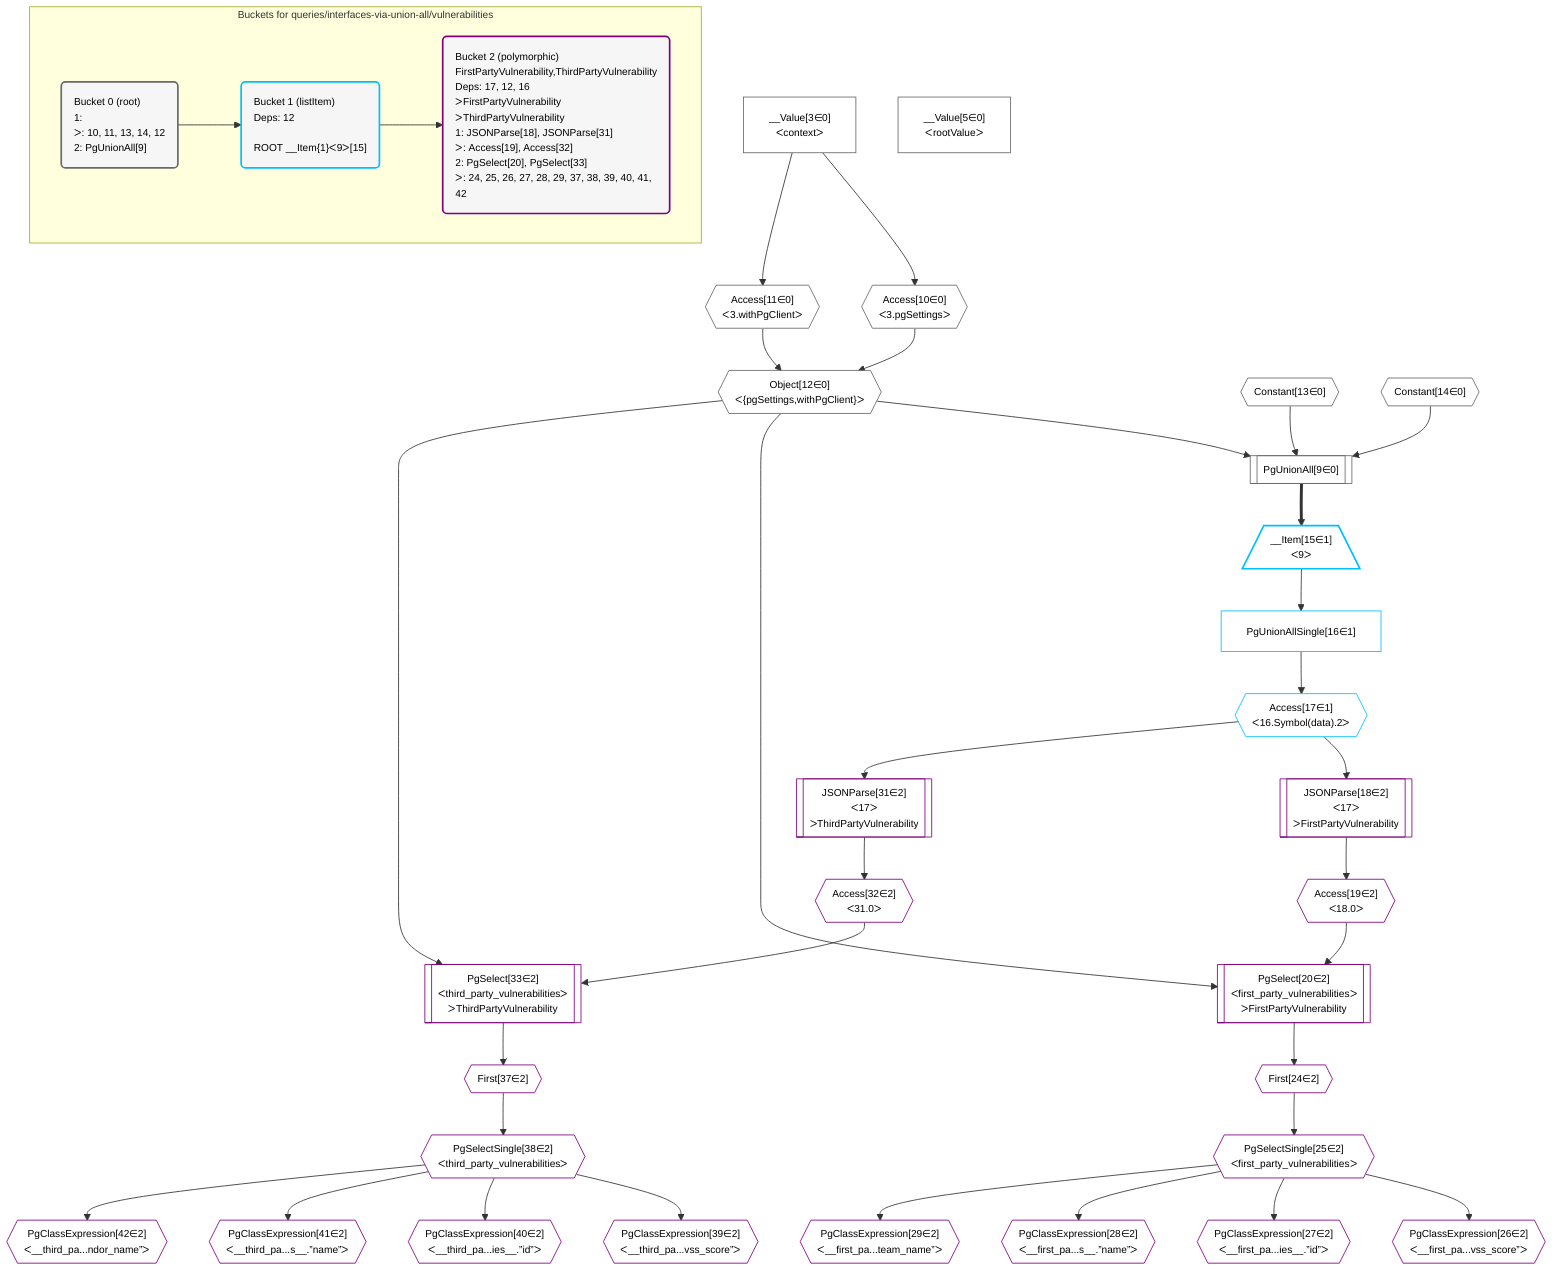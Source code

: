 %%{init: {'themeVariables': { 'fontSize': '12px'}}}%%
graph TD
    classDef path fill:#eee,stroke:#000,color:#000
    classDef plan fill:#fff,stroke-width:1px,color:#000
    classDef itemplan fill:#fff,stroke-width:2px,color:#000
    classDef unbatchedplan fill:#dff,stroke-width:1px,color:#000
    classDef sideeffectplan fill:#fcc,stroke-width:2px,color:#000
    classDef bucket fill:#f6f6f6,color:#000,stroke-width:2px,text-align:left


    %% define steps
    __Value3["__Value[3∈0]<br />ᐸcontextᐳ"]:::plan
    __Value5["__Value[5∈0]<br />ᐸrootValueᐳ"]:::plan
    Access10{{"Access[10∈0]<br />ᐸ3.pgSettingsᐳ"}}:::plan
    Access11{{"Access[11∈0]<br />ᐸ3.withPgClientᐳ"}}:::plan
    Object12{{"Object[12∈0]<br />ᐸ{pgSettings,withPgClient}ᐳ"}}:::plan
    Constant13{{"Constant[13∈0]"}}:::plan
    Constant14{{"Constant[14∈0]"}}:::plan
    PgUnionAll9[["PgUnionAll[9∈0]"]]:::plan
    __Item15[/"__Item[15∈1]<br />ᐸ9ᐳ"\]:::itemplan
    PgUnionAllSingle16["PgUnionAllSingle[16∈1]"]:::plan
    Access17{{"Access[17∈1]<br />ᐸ16.Symbol(data).2ᐳ"}}:::plan
    JSONParse18[["JSONParse[18∈2]<br />ᐸ17ᐳ<br />ᐳFirstPartyVulnerability"]]:::plan
    Access19{{"Access[19∈2]<br />ᐸ18.0ᐳ"}}:::plan
    PgSelect20[["PgSelect[20∈2]<br />ᐸfirst_party_vulnerabilitiesᐳ<br />ᐳFirstPartyVulnerability"]]:::plan
    First24{{"First[24∈2]"}}:::plan
    PgSelectSingle25{{"PgSelectSingle[25∈2]<br />ᐸfirst_party_vulnerabilitiesᐳ"}}:::plan
    PgClassExpression26{{"PgClassExpression[26∈2]<br />ᐸ__first_pa...vss_score”ᐳ"}}:::plan
    PgClassExpression27{{"PgClassExpression[27∈2]<br />ᐸ__first_pa...ies__.”id”ᐳ"}}:::plan
    PgClassExpression28{{"PgClassExpression[28∈2]<br />ᐸ__first_pa...s__.”name”ᐳ"}}:::plan
    PgClassExpression29{{"PgClassExpression[29∈2]<br />ᐸ__first_pa...team_name”ᐳ"}}:::plan
    JSONParse31[["JSONParse[31∈2]<br />ᐸ17ᐳ<br />ᐳThirdPartyVulnerability"]]:::plan
    Access32{{"Access[32∈2]<br />ᐸ31.0ᐳ"}}:::plan
    PgSelect33[["PgSelect[33∈2]<br />ᐸthird_party_vulnerabilitiesᐳ<br />ᐳThirdPartyVulnerability"]]:::plan
    First37{{"First[37∈2]"}}:::plan
    PgSelectSingle38{{"PgSelectSingle[38∈2]<br />ᐸthird_party_vulnerabilitiesᐳ"}}:::plan
    PgClassExpression39{{"PgClassExpression[39∈2]<br />ᐸ__third_pa...vss_score”ᐳ"}}:::plan
    PgClassExpression40{{"PgClassExpression[40∈2]<br />ᐸ__third_pa...ies__.”id”ᐳ"}}:::plan
    PgClassExpression41{{"PgClassExpression[41∈2]<br />ᐸ__third_pa...s__.”name”ᐳ"}}:::plan
    PgClassExpression42{{"PgClassExpression[42∈2]<br />ᐸ__third_pa...ndor_name”ᐳ"}}:::plan

    %% plan dependencies
    __Value3 --> Access10
    __Value3 --> Access11
    Access10 & Access11 --> Object12
    Object12 & Constant13 & Constant14 --> PgUnionAll9
    PgUnionAll9 ==> __Item15
    __Item15 --> PgUnionAllSingle16
    PgUnionAllSingle16 --> Access17
    Access17 --> JSONParse18
    JSONParse18 --> Access19
    Object12 & Access19 --> PgSelect20
    PgSelect20 --> First24
    First24 --> PgSelectSingle25
    PgSelectSingle25 --> PgClassExpression26
    PgSelectSingle25 --> PgClassExpression27
    PgSelectSingle25 --> PgClassExpression28
    PgSelectSingle25 --> PgClassExpression29
    Access17 --> JSONParse31
    JSONParse31 --> Access32
    Object12 & Access32 --> PgSelect33
    PgSelect33 --> First37
    First37 --> PgSelectSingle38
    PgSelectSingle38 --> PgClassExpression39
    PgSelectSingle38 --> PgClassExpression40
    PgSelectSingle38 --> PgClassExpression41
    PgSelectSingle38 --> PgClassExpression42

    subgraph "Buckets for queries/interfaces-via-union-all/vulnerabilities"
    Bucket0("Bucket 0 (root)<br />1: <br />ᐳ: 10, 11, 13, 14, 12<br />2: PgUnionAll[9]"):::bucket
    classDef bucket0 stroke:#696969
    class Bucket0,__Value3,__Value5,PgUnionAll9,Access10,Access11,Object12,Constant13,Constant14 bucket0
    Bucket1("Bucket 1 (listItem)<br />Deps: 12<br /><br />ROOT __Item{1}ᐸ9ᐳ[15]"):::bucket
    classDef bucket1 stroke:#00bfff
    class Bucket1,__Item15,PgUnionAllSingle16,Access17 bucket1
    Bucket2("Bucket 2 (polymorphic)<br />FirstPartyVulnerability,ThirdPartyVulnerability<br />Deps: 17, 12, 16<br />ᐳFirstPartyVulnerability<br />ᐳThirdPartyVulnerability<br />1: JSONParse[18], JSONParse[31]<br />ᐳ: Access[19], Access[32]<br />2: PgSelect[20], PgSelect[33]<br />ᐳ: 24, 25, 26, 27, 28, 29, 37, 38, 39, 40, 41, 42"):::bucket
    classDef bucket2 stroke:#7f007f
    class Bucket2,JSONParse18,Access19,PgSelect20,First24,PgSelectSingle25,PgClassExpression26,PgClassExpression27,PgClassExpression28,PgClassExpression29,JSONParse31,Access32,PgSelect33,First37,PgSelectSingle38,PgClassExpression39,PgClassExpression40,PgClassExpression41,PgClassExpression42 bucket2
    Bucket0 --> Bucket1
    Bucket1 --> Bucket2
    end